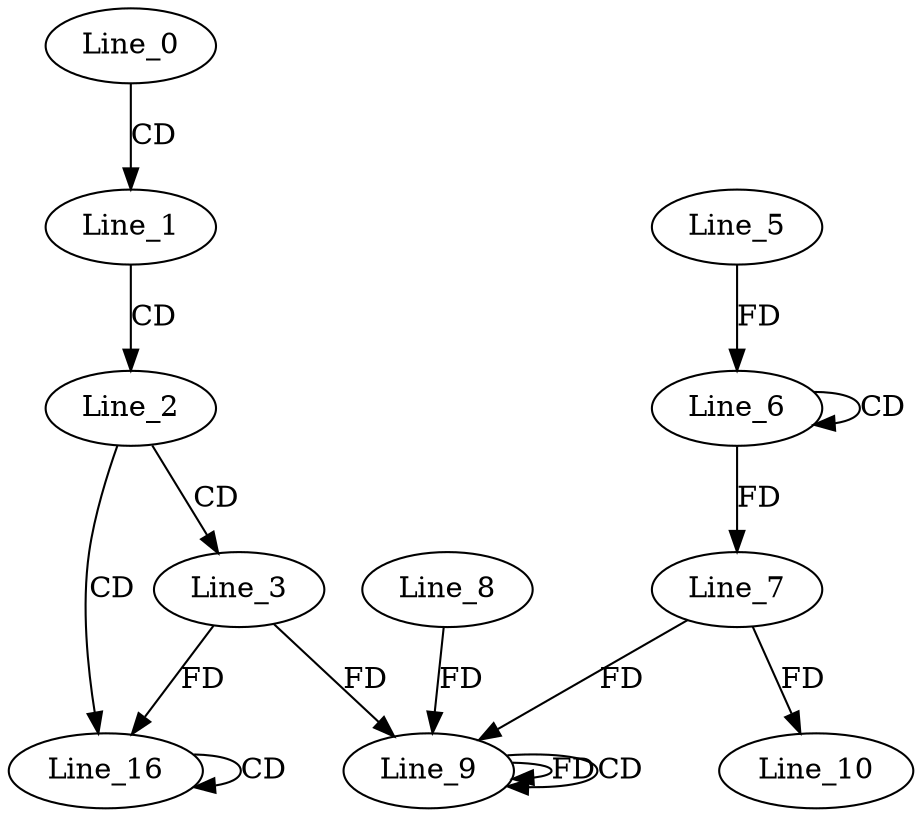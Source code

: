 digraph G {
  Line_0;
  Line_1;
  Line_2;
  Line_3;
  Line_6;
  Line_6;
  Line_5;
  Line_7;
  Line_9;
  Line_8;
  Line_9;
  Line_7;
  Line_9;
  Line_9;
  Line_10;
  Line_16;
  Line_16;
  Line_0 -> Line_1 [ label="CD" ];
  Line_1 -> Line_2 [ label="CD" ];
  Line_2 -> Line_3 [ label="CD" ];
  Line_6 -> Line_6 [ label="CD" ];
  Line_5 -> Line_6 [ label="FD" ];
  Line_6 -> Line_7 [ label="FD" ];
  Line_9 -> Line_9 [ label="FD" ];
  Line_8 -> Line_9 [ label="FD" ];
  Line_7 -> Line_9 [ label="FD" ];
  Line_9 -> Line_9 [ label="CD" ];
  Line_3 -> Line_9 [ label="FD" ];
  Line_7 -> Line_10 [ label="FD" ];
  Line_2 -> Line_16 [ label="CD" ];
  Line_16 -> Line_16 [ label="CD" ];
  Line_3 -> Line_16 [ label="FD" ];
}
